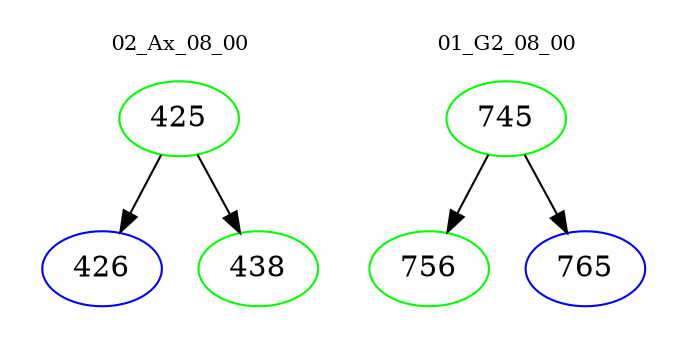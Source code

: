 digraph{
subgraph cluster_0 {
color = white
label = "02_Ax_08_00";
fontsize=10;
T0_425 [label="425", color="green"]
T0_425 -> T0_426 [color="black"]
T0_426 [label="426", color="blue"]
T0_425 -> T0_438 [color="black"]
T0_438 [label="438", color="green"]
}
subgraph cluster_1 {
color = white
label = "01_G2_08_00";
fontsize=10;
T1_745 [label="745", color="green"]
T1_745 -> T1_756 [color="black"]
T1_756 [label="756", color="green"]
T1_745 -> T1_765 [color="black"]
T1_765 [label="765", color="blue"]
}
}
